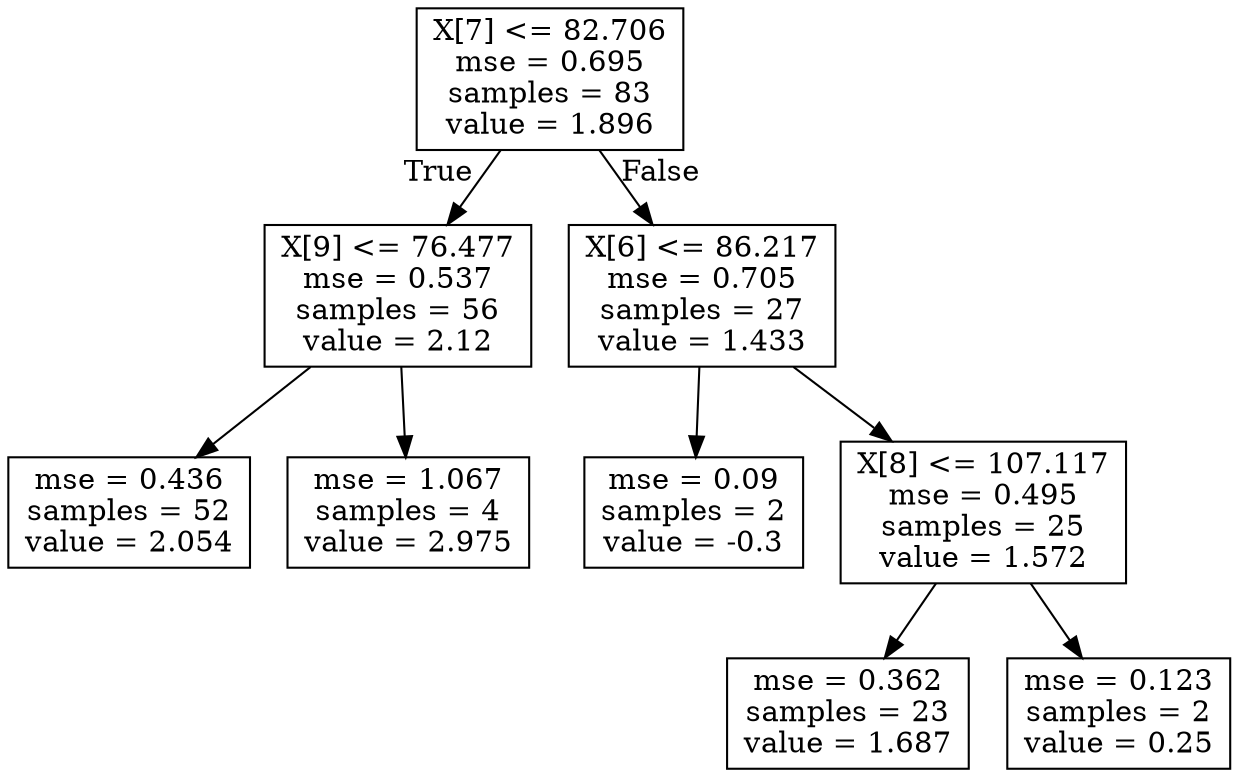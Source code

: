 digraph Tree {
node [shape=box] ;
0 [label="X[7] <= 82.706\nmse = 0.695\nsamples = 83\nvalue = 1.896"] ;
1 [label="X[9] <= 76.477\nmse = 0.537\nsamples = 56\nvalue = 2.12"] ;
0 -> 1 [labeldistance=2.5, labelangle=45, headlabel="True"] ;
7 [label="mse = 0.436\nsamples = 52\nvalue = 2.054"] ;
1 -> 7 ;
8 [label="mse = 1.067\nsamples = 4\nvalue = 2.975"] ;
1 -> 8 ;
2 [label="X[6] <= 86.217\nmse = 0.705\nsamples = 27\nvalue = 1.433"] ;
0 -> 2 [labeldistance=2.5, labelangle=-45, headlabel="False"] ;
3 [label="mse = 0.09\nsamples = 2\nvalue = -0.3"] ;
2 -> 3 ;
4 [label="X[8] <= 107.117\nmse = 0.495\nsamples = 25\nvalue = 1.572"] ;
2 -> 4 ;
5 [label="mse = 0.362\nsamples = 23\nvalue = 1.687"] ;
4 -> 5 ;
6 [label="mse = 0.123\nsamples = 2\nvalue = 0.25"] ;
4 -> 6 ;
}